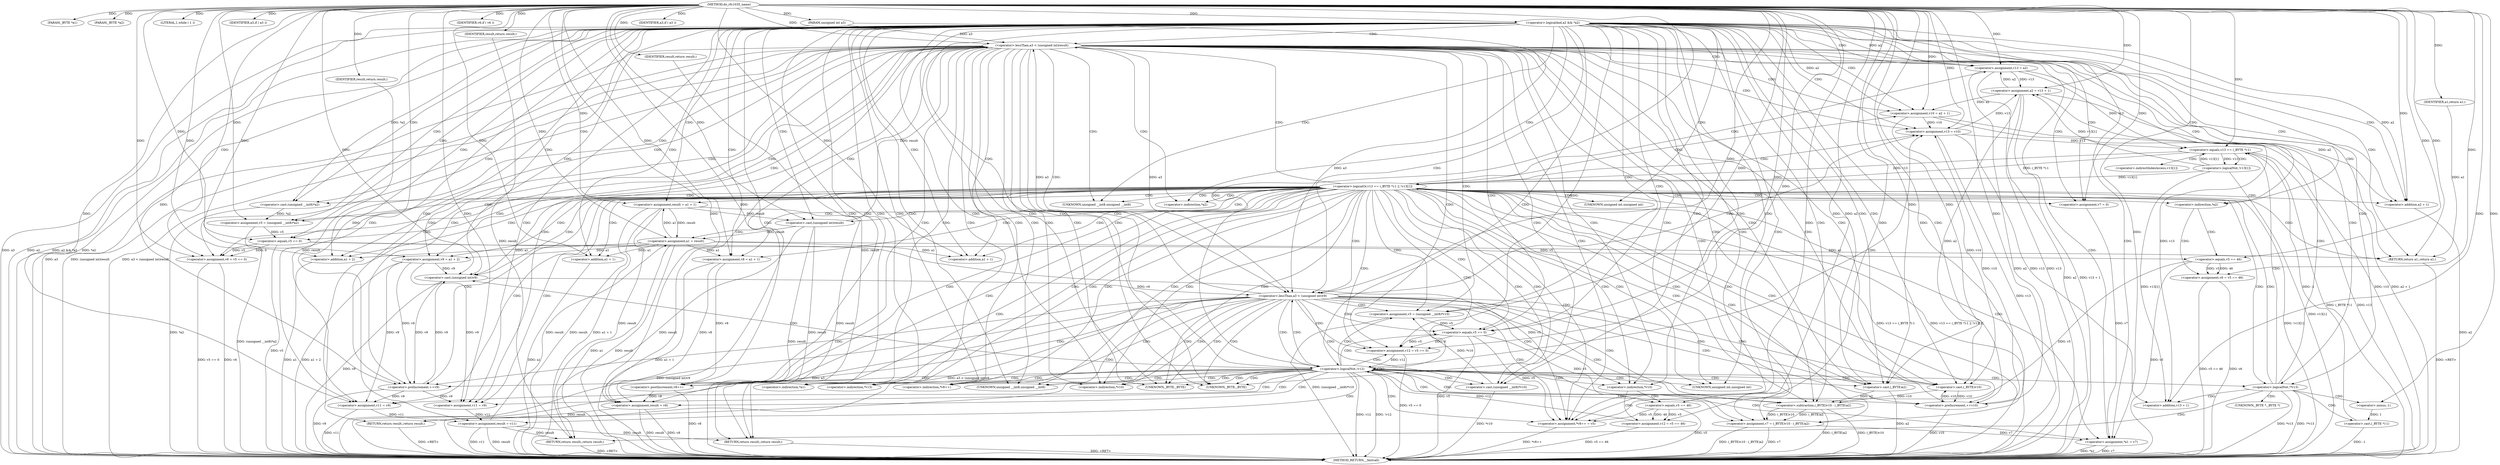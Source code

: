 digraph do_rfc1035_name {  
"1000111" [label = "(METHOD,do_rfc1035_name)" ]
"1000298" [label = "(METHOD_RETURN,__fastcall)" ]
"1000112" [label = "(PARAM,_BYTE *a1)" ]
"1000113" [label = "(PARAM,_BYTE *a2)" ]
"1000114" [label = "(PARAM,unsigned int a3)" ]
"1000127" [label = "(<operator>.logicalAnd,a2 && *a2)" ]
"1000133" [label = "(LITERAL,1,while ( 1 ))" ]
"1000135" [label = "(<operator>.assignment,result = a1 + 1)" ]
"1000137" [label = "(<operator>.addition,a1 + 1)" ]
"1000141" [label = "(IDENTIFIER,a3,if ( a3 ))" ]
"1000144" [label = "(<operator>.lessThan,a3 < (unsigned int)result)" ]
"1000146" [label = "(<operator>.cast,(unsigned int)result)" ]
"1000150" [label = "(<operator>.assignment,v5 = (unsigned __int8)*a2)" ]
"1000152" [label = "(<operator>.cast,(unsigned __int8)*a2)" ]
"1000156" [label = "(<operator>.assignment,v6 = v5 == 0)" ]
"1000158" [label = "(<operator>.equals,v5 == 0)" ]
"1000164" [label = "(<operator>.assignment,v6 = v5 == 46)" ]
"1000166" [label = "(<operator>.equals,v5 == 46)" ]
"1000170" [label = "(IDENTIFIER,v6,if ( v6 ))" ]
"1000172" [label = "(<operator>.assignment,v7 = 0)" ]
"1000175" [label = "(<operator>.assignment,v13 = a2)" ]
"1000180" [label = "(<operator>.assignment,v8 = a1 + 1)" ]
"1000182" [label = "(<operator>.addition,a1 + 1)" ]
"1000185" [label = "(<operator>.assignment,v9 = a1 + 2)" ]
"1000187" [label = "(<operator>.addition,a1 + 2)" ]
"1000190" [label = "(<operator>.assignment,v10 = a2 + 1)" ]
"1000192" [label = "(<operator>.addition,a2 + 1)" ]
"1000197" [label = "(<operator>.assignment,result = v8)" ]
"1000201" [label = "(IDENTIFIER,a3,if ( a3 ))" ]
"1000203" [label = "(<operator>.assignment,v11 = v9)" ]
"1000207" [label = "(<operator>.lessThan,a3 < (unsigned int)v9)" ]
"1000209" [label = "(<operator>.cast,(unsigned int)v9)" ]
"1000212" [label = "(RETURN,return result;,return result;)" ]
"1000213" [label = "(IDENTIFIER,result,return result;)" ]
"1000216" [label = "(<operator>.assignment,v11 = v9)" ]
"1000219" [label = "(<operator>.assignment,*v8++ = v5)" ]
"1000221" [label = "(<operator>.postIncrement,v8++)" ]
"1000224" [label = "(<operator>.assignment,v5 = (unsigned __int8)*v10)" ]
"1000226" [label = "(<operator>.cast,(unsigned __int8)*v10)" ]
"1000230" [label = "(<operator>.assignment,v13 = v10)" ]
"1000233" [label = "(<operator>.assignment,v12 = v5 == 0)" ]
"1000235" [label = "(<operator>.equals,v5 == 0)" ]
"1000241" [label = "(<operator>.assignment,v12 = v5 == 46)" ]
"1000243" [label = "(<operator>.equals,v5 == 46)" ]
"1000246" [label = "(<operator>.assignment,v7 = (_BYTE)v10 - (_BYTE)a2)" ]
"1000248" [label = "(<operator>.subtraction,(_BYTE)v10 - (_BYTE)a2)" ]
"1000249" [label = "(<operator>.cast,(_BYTE)v10)" ]
"1000252" [label = "(<operator>.cast,(_BYTE)a2)" ]
"1000255" [label = "(<operator>.preIncrement,++v9)" ]
"1000257" [label = "(<operator>.preIncrement,++v10)" ]
"1000259" [label = "(<operator>.logicalNot,!v12)" ]
"1000261" [label = "(<operator>.assignment,result = v11)" ]
"1000264" [label = "(<operator>.assignment,*a1 = v7)" ]
"1000269" [label = "(<operator>.logicalNot,!*v13)" ]
"1000272" [label = "(RETURN,return result;,return result;)" ]
"1000273" [label = "(IDENTIFIER,result,return result;)" ]
"1000274" [label = "(<operator>.assignment,a2 = v13 + 1)" ]
"1000276" [label = "(<operator>.addition,v13 + 1)" ]
"1000280" [label = "(<operator>.logicalOr,v13 == (_BYTE *)-1 || !v13[1])" ]
"1000281" [label = "(<operator>.equals,v13 == (_BYTE *)-1)" ]
"1000283" [label = "(<operator>.cast,(_BYTE *)-1)" ]
"1000285" [label = "(<operator>.minus,-1)" ]
"1000287" [label = "(<operator>.logicalNot,!v13[1])" ]
"1000291" [label = "(RETURN,return result;,return result;)" ]
"1000292" [label = "(IDENTIFIER,result,return result;)" ]
"1000293" [label = "(<operator>.assignment,a1 = result)" ]
"1000296" [label = "(RETURN,return a1;,return a1;)" ]
"1000297" [label = "(IDENTIFIER,a1,return a1;)" ]
"1000147" [label = "(UNKNOWN,unsigned int,unsigned int)" ]
"1000153" [label = "(UNKNOWN,unsigned __int8,unsigned __int8)" ]
"1000154" [label = "(<operator>.indirection,*a2)" ]
"1000162" [label = "(<operator>.indirection,*a2)" ]
"1000210" [label = "(UNKNOWN,unsigned int,unsigned int)" ]
"1000220" [label = "(<operator>.indirection,*v8++)" ]
"1000227" [label = "(UNKNOWN,unsigned __int8,unsigned __int8)" ]
"1000228" [label = "(<operator>.indirection,*v10)" ]
"1000239" [label = "(<operator>.indirection,*v10)" ]
"1000250" [label = "(UNKNOWN,_BYTE,_BYTE)" ]
"1000253" [label = "(UNKNOWN,_BYTE,_BYTE)" ]
"1000265" [label = "(<operator>.indirection,*a1)" ]
"1000270" [label = "(<operator>.indirection,*v13)" ]
"1000284" [label = "(UNKNOWN,_BYTE *,_BYTE *)" ]
"1000288" [label = "(<operator>.indirectIndexAccess,v13[1])" ]
  "1000212" -> "1000298"  [ label = "DDG: <RET>"] 
  "1000252" -> "1000298"  [ label = "DDG: a2"] 
  "1000259" -> "1000298"  [ label = "DDG: v12"] 
  "1000293" -> "1000298"  [ label = "DDG: a1"] 
  "1000166" -> "1000298"  [ label = "DDG: v5"] 
  "1000144" -> "1000298"  [ label = "DDG: a3 < (unsigned int)result"] 
  "1000135" -> "1000298"  [ label = "DDG: result"] 
  "1000241" -> "1000298"  [ label = "DDG: v5 == 46"] 
  "1000264" -> "1000298"  [ label = "DDG: v7"] 
  "1000293" -> "1000298"  [ label = "DDG: result"] 
  "1000127" -> "1000298"  [ label = "DDG: a2"] 
  "1000190" -> "1000298"  [ label = "DDG: v10"] 
  "1000197" -> "1000298"  [ label = "DDG: v8"] 
  "1000127" -> "1000298"  [ label = "DDG: a2 && *a2"] 
  "1000164" -> "1000298"  [ label = "DDG: v5 == 46"] 
  "1000243" -> "1000298"  [ label = "DDG: v5"] 
  "1000259" -> "1000298"  [ label = "DDG: !v12"] 
  "1000269" -> "1000298"  [ label = "DDG: !*v13"] 
  "1000264" -> "1000298"  [ label = "DDG: *a1"] 
  "1000257" -> "1000298"  [ label = "DDG: v10"] 
  "1000209" -> "1000298"  [ label = "DDG: v9"] 
  "1000156" -> "1000298"  [ label = "DDG: v6"] 
  "1000150" -> "1000298"  [ label = "DDG: (unsigned __int8)*a2"] 
  "1000255" -> "1000298"  [ label = "DDG: v9"] 
  "1000135" -> "1000298"  [ label = "DDG: a1 + 1"] 
  "1000281" -> "1000298"  [ label = "DDG: (_BYTE *)-1"] 
  "1000219" -> "1000298"  [ label = "DDG: *v8++"] 
  "1000269" -> "1000298"  [ label = "DDG: *v13"] 
  "1000224" -> "1000298"  [ label = "DDG: (unsigned __int8)*v10"] 
  "1000180" -> "1000298"  [ label = "DDG: a1 + 1"] 
  "1000203" -> "1000298"  [ label = "DDG: v11"] 
  "1000146" -> "1000298"  [ label = "DDG: result"] 
  "1000235" -> "1000298"  [ label = "DDG: v5"] 
  "1000281" -> "1000298"  [ label = "DDG: v13"] 
  "1000156" -> "1000298"  [ label = "DDG: v5 == 0"] 
  "1000246" -> "1000298"  [ label = "DDG: v7"] 
  "1000261" -> "1000298"  [ label = "DDG: v11"] 
  "1000137" -> "1000298"  [ label = "DDG: a1"] 
  "1000207" -> "1000298"  [ label = "DDG: a3 < (unsigned int)v9"] 
  "1000221" -> "1000298"  [ label = "DDG: v8"] 
  "1000158" -> "1000298"  [ label = "DDG: v5"] 
  "1000287" -> "1000298"  [ label = "DDG: v13[1]"] 
  "1000192" -> "1000298"  [ label = "DDG: a2"] 
  "1000274" -> "1000298"  [ label = "DDG: a2"] 
  "1000248" -> "1000298"  [ label = "DDG: (_BYTE)v10"] 
  "1000246" -> "1000298"  [ label = "DDG: (_BYTE)v10 - (_BYTE)a2"] 
  "1000248" -> "1000298"  [ label = "DDG: (_BYTE)a2"] 
  "1000230" -> "1000298"  [ label = "DDG: v13"] 
  "1000280" -> "1000298"  [ label = "DDG: !v13[1]"] 
  "1000197" -> "1000298"  [ label = "DDG: result"] 
  "1000207" -> "1000298"  [ label = "DDG: (unsigned int)v9"] 
  "1000187" -> "1000298"  [ label = "DDG: a1"] 
  "1000207" -> "1000298"  [ label = "DDG: a3"] 
  "1000280" -> "1000298"  [ label = "DDG: v13 == (_BYTE *)-1"] 
  "1000190" -> "1000298"  [ label = "DDG: a2 + 1"] 
  "1000280" -> "1000298"  [ label = "DDG: v13 == (_BYTE *)-1 || !v13[1]"] 
  "1000185" -> "1000298"  [ label = "DDG: a1 + 2"] 
  "1000226" -> "1000298"  [ label = "DDG: *v10"] 
  "1000114" -> "1000298"  [ label = "DDG: a3"] 
  "1000175" -> "1000298"  [ label = "DDG: a2"] 
  "1000175" -> "1000298"  [ label = "DDG: v13"] 
  "1000144" -> "1000298"  [ label = "DDG: a3"] 
  "1000127" -> "1000298"  [ label = "DDG: *a2"] 
  "1000274" -> "1000298"  [ label = "DDG: v13 + 1"] 
  "1000261" -> "1000298"  [ label = "DDG: result"] 
  "1000152" -> "1000298"  [ label = "DDG: *a2"] 
  "1000144" -> "1000298"  [ label = "DDG: (unsigned int)result"] 
  "1000164" -> "1000298"  [ label = "DDG: v6"] 
  "1000233" -> "1000298"  [ label = "DDG: v5 == 0"] 
  "1000283" -> "1000298"  [ label = "DDG: -1"] 
  "1000291" -> "1000298"  [ label = "DDG: <RET>"] 
  "1000272" -> "1000298"  [ label = "DDG: <RET>"] 
  "1000296" -> "1000298"  [ label = "DDG: <RET>"] 
  "1000111" -> "1000112"  [ label = "DDG: "] 
  "1000111" -> "1000113"  [ label = "DDG: "] 
  "1000111" -> "1000114"  [ label = "DDG: "] 
  "1000111" -> "1000127"  [ label = "DDG: "] 
  "1000111" -> "1000133"  [ label = "DDG: "] 
  "1000293" -> "1000135"  [ label = "DDG: a1"] 
  "1000111" -> "1000135"  [ label = "DDG: "] 
  "1000293" -> "1000137"  [ label = "DDG: a1"] 
  "1000111" -> "1000137"  [ label = "DDG: "] 
  "1000111" -> "1000141"  [ label = "DDG: "] 
  "1000207" -> "1000144"  [ label = "DDG: a3"] 
  "1000114" -> "1000144"  [ label = "DDG: a3"] 
  "1000111" -> "1000144"  [ label = "DDG: "] 
  "1000146" -> "1000144"  [ label = "DDG: result"] 
  "1000135" -> "1000146"  [ label = "DDG: result"] 
  "1000111" -> "1000146"  [ label = "DDG: "] 
  "1000152" -> "1000150"  [ label = "DDG: *a2"] 
  "1000111" -> "1000150"  [ label = "DDG: "] 
  "1000127" -> "1000152"  [ label = "DDG: *a2"] 
  "1000158" -> "1000156"  [ label = "DDG: v5"] 
  "1000158" -> "1000156"  [ label = "DDG: 0"] 
  "1000111" -> "1000156"  [ label = "DDG: "] 
  "1000150" -> "1000158"  [ label = "DDG: v5"] 
  "1000111" -> "1000158"  [ label = "DDG: "] 
  "1000166" -> "1000164"  [ label = "DDG: v5"] 
  "1000166" -> "1000164"  [ label = "DDG: 46"] 
  "1000111" -> "1000164"  [ label = "DDG: "] 
  "1000158" -> "1000166"  [ label = "DDG: v5"] 
  "1000111" -> "1000166"  [ label = "DDG: "] 
  "1000111" -> "1000170"  [ label = "DDG: "] 
  "1000111" -> "1000172"  [ label = "DDG: "] 
  "1000127" -> "1000175"  [ label = "DDG: a2"] 
  "1000274" -> "1000175"  [ label = "DDG: a2"] 
  "1000111" -> "1000175"  [ label = "DDG: "] 
  "1000111" -> "1000180"  [ label = "DDG: "] 
  "1000293" -> "1000180"  [ label = "DDG: a1"] 
  "1000111" -> "1000182"  [ label = "DDG: "] 
  "1000293" -> "1000182"  [ label = "DDG: a1"] 
  "1000111" -> "1000185"  [ label = "DDG: "] 
  "1000293" -> "1000185"  [ label = "DDG: a1"] 
  "1000111" -> "1000187"  [ label = "DDG: "] 
  "1000293" -> "1000187"  [ label = "DDG: a1"] 
  "1000127" -> "1000190"  [ label = "DDG: a2"] 
  "1000274" -> "1000190"  [ label = "DDG: a2"] 
  "1000111" -> "1000190"  [ label = "DDG: "] 
  "1000127" -> "1000192"  [ label = "DDG: a2"] 
  "1000274" -> "1000192"  [ label = "DDG: a2"] 
  "1000111" -> "1000192"  [ label = "DDG: "] 
  "1000180" -> "1000197"  [ label = "DDG: v8"] 
  "1000221" -> "1000197"  [ label = "DDG: v8"] 
  "1000111" -> "1000197"  [ label = "DDG: "] 
  "1000111" -> "1000201"  [ label = "DDG: "] 
  "1000255" -> "1000203"  [ label = "DDG: v9"] 
  "1000185" -> "1000203"  [ label = "DDG: v9"] 
  "1000111" -> "1000203"  [ label = "DDG: "] 
  "1000144" -> "1000207"  [ label = "DDG: a3"] 
  "1000114" -> "1000207"  [ label = "DDG: a3"] 
  "1000111" -> "1000207"  [ label = "DDG: "] 
  "1000209" -> "1000207"  [ label = "DDG: v9"] 
  "1000111" -> "1000209"  [ label = "DDG: "] 
  "1000255" -> "1000209"  [ label = "DDG: v9"] 
  "1000185" -> "1000209"  [ label = "DDG: v9"] 
  "1000213" -> "1000212"  [ label = "DDG: result"] 
  "1000197" -> "1000212"  [ label = "DDG: result"] 
  "1000111" -> "1000213"  [ label = "DDG: "] 
  "1000255" -> "1000216"  [ label = "DDG: v9"] 
  "1000185" -> "1000216"  [ label = "DDG: v9"] 
  "1000111" -> "1000216"  [ label = "DDG: "] 
  "1000166" -> "1000219"  [ label = "DDG: v5"] 
  "1000243" -> "1000219"  [ label = "DDG: v5"] 
  "1000235" -> "1000219"  [ label = "DDG: v5"] 
  "1000158" -> "1000219"  [ label = "DDG: v5"] 
  "1000111" -> "1000219"  [ label = "DDG: "] 
  "1000111" -> "1000221"  [ label = "DDG: "] 
  "1000180" -> "1000221"  [ label = "DDG: v8"] 
  "1000226" -> "1000224"  [ label = "DDG: *v10"] 
  "1000111" -> "1000224"  [ label = "DDG: "] 
  "1000190" -> "1000230"  [ label = "DDG: v10"] 
  "1000257" -> "1000230"  [ label = "DDG: v10"] 
  "1000111" -> "1000230"  [ label = "DDG: "] 
  "1000235" -> "1000233"  [ label = "DDG: v5"] 
  "1000235" -> "1000233"  [ label = "DDG: 0"] 
  "1000111" -> "1000233"  [ label = "DDG: "] 
  "1000224" -> "1000235"  [ label = "DDG: v5"] 
  "1000111" -> "1000235"  [ label = "DDG: "] 
  "1000243" -> "1000241"  [ label = "DDG: v5"] 
  "1000243" -> "1000241"  [ label = "DDG: 46"] 
  "1000111" -> "1000241"  [ label = "DDG: "] 
  "1000235" -> "1000243"  [ label = "DDG: v5"] 
  "1000111" -> "1000243"  [ label = "DDG: "] 
  "1000248" -> "1000246"  [ label = "DDG: (_BYTE)v10"] 
  "1000248" -> "1000246"  [ label = "DDG: (_BYTE)a2"] 
  "1000111" -> "1000246"  [ label = "DDG: "] 
  "1000249" -> "1000248"  [ label = "DDG: v10"] 
  "1000111" -> "1000249"  [ label = "DDG: "] 
  "1000190" -> "1000249"  [ label = "DDG: v10"] 
  "1000257" -> "1000249"  [ label = "DDG: v10"] 
  "1000252" -> "1000248"  [ label = "DDG: a2"] 
  "1000111" -> "1000252"  [ label = "DDG: "] 
  "1000127" -> "1000252"  [ label = "DDG: a2"] 
  "1000274" -> "1000252"  [ label = "DDG: a2"] 
  "1000209" -> "1000255"  [ label = "DDG: v9"] 
  "1000111" -> "1000255"  [ label = "DDG: "] 
  "1000185" -> "1000255"  [ label = "DDG: v9"] 
  "1000249" -> "1000257"  [ label = "DDG: v10"] 
  "1000111" -> "1000257"  [ label = "DDG: "] 
  "1000233" -> "1000259"  [ label = "DDG: v12"] 
  "1000241" -> "1000259"  [ label = "DDG: v12"] 
  "1000111" -> "1000259"  [ label = "DDG: "] 
  "1000216" -> "1000261"  [ label = "DDG: v11"] 
  "1000203" -> "1000261"  [ label = "DDG: v11"] 
  "1000111" -> "1000261"  [ label = "DDG: "] 
  "1000246" -> "1000264"  [ label = "DDG: v7"] 
  "1000172" -> "1000264"  [ label = "DDG: v7"] 
  "1000111" -> "1000264"  [ label = "DDG: "] 
  "1000273" -> "1000272"  [ label = "DDG: result"] 
  "1000135" -> "1000272"  [ label = "DDG: result"] 
  "1000146" -> "1000272"  [ label = "DDG: result"] 
  "1000261" -> "1000272"  [ label = "DDG: result"] 
  "1000111" -> "1000273"  [ label = "DDG: "] 
  "1000287" -> "1000274"  [ label = "DDG: v13[1]"] 
  "1000230" -> "1000274"  [ label = "DDG: v13"] 
  "1000175" -> "1000274"  [ label = "DDG: v13"] 
  "1000111" -> "1000274"  [ label = "DDG: "] 
  "1000287" -> "1000276"  [ label = "DDG: v13[1]"] 
  "1000230" -> "1000276"  [ label = "DDG: v13"] 
  "1000175" -> "1000276"  [ label = "DDG: v13"] 
  "1000111" -> "1000276"  [ label = "DDG: "] 
  "1000281" -> "1000280"  [ label = "DDG: v13"] 
  "1000281" -> "1000280"  [ label = "DDG: (_BYTE *)-1"] 
  "1000287" -> "1000281"  [ label = "DDG: v13[1]"] 
  "1000111" -> "1000281"  [ label = "DDG: "] 
  "1000230" -> "1000281"  [ label = "DDG: v13"] 
  "1000175" -> "1000281"  [ label = "DDG: v13"] 
  "1000283" -> "1000281"  [ label = "DDG: -1"] 
  "1000285" -> "1000283"  [ label = "DDG: 1"] 
  "1000111" -> "1000285"  [ label = "DDG: "] 
  "1000287" -> "1000280"  [ label = "DDG: v13[1]"] 
  "1000281" -> "1000287"  [ label = "DDG: v13"] 
  "1000292" -> "1000291"  [ label = "DDG: result"] 
  "1000135" -> "1000291"  [ label = "DDG: result"] 
  "1000146" -> "1000291"  [ label = "DDG: result"] 
  "1000261" -> "1000291"  [ label = "DDG: result"] 
  "1000111" -> "1000292"  [ label = "DDG: "] 
  "1000135" -> "1000293"  [ label = "DDG: result"] 
  "1000146" -> "1000293"  [ label = "DDG: result"] 
  "1000261" -> "1000293"  [ label = "DDG: result"] 
  "1000111" -> "1000293"  [ label = "DDG: "] 
  "1000297" -> "1000296"  [ label = "DDG: a1"] 
  "1000293" -> "1000296"  [ label = "DDG: a1"] 
  "1000111" -> "1000296"  [ label = "DDG: "] 
  "1000111" -> "1000297"  [ label = "DDG: "] 
  "1000127" -> "1000296"  [ label = "CDG: "] 
  "1000127" -> "1000137"  [ label = "CDG: "] 
  "1000127" -> "1000135"  [ label = "CDG: "] 
  "1000127" -> "1000162"  [ label = "CDG: "] 
  "1000127" -> "1000144"  [ label = "CDG: "] 
  "1000127" -> "1000158"  [ label = "CDG: "] 
  "1000127" -> "1000156"  [ label = "CDG: "] 
  "1000127" -> "1000154"  [ label = "CDG: "] 
  "1000127" -> "1000153"  [ label = "CDG: "] 
  "1000127" -> "1000152"  [ label = "CDG: "] 
  "1000127" -> "1000150"  [ label = "CDG: "] 
  "1000127" -> "1000147"  [ label = "CDG: "] 
  "1000127" -> "1000146"  [ label = "CDG: "] 
  "1000127" -> "1000175"  [ label = "CDG: "] 
  "1000127" -> "1000172"  [ label = "CDG: "] 
  "1000127" -> "1000192"  [ label = "CDG: "] 
  "1000127" -> "1000190"  [ label = "CDG: "] 
  "1000127" -> "1000187"  [ label = "CDG: "] 
  "1000127" -> "1000185"  [ label = "CDG: "] 
  "1000127" -> "1000182"  [ label = "CDG: "] 
  "1000127" -> "1000180"  [ label = "CDG: "] 
  "1000127" -> "1000197"  [ label = "CDG: "] 
  "1000127" -> "1000270"  [ label = "CDG: "] 
  "1000127" -> "1000269"  [ label = "CDG: "] 
  "1000127" -> "1000265"  [ label = "CDG: "] 
  "1000127" -> "1000264"  [ label = "CDG: "] 
  "1000127" -> "1000207"  [ label = "CDG: "] 
  "1000127" -> "1000203"  [ label = "CDG: "] 
  "1000127" -> "1000224"  [ label = "CDG: "] 
  "1000127" -> "1000221"  [ label = "CDG: "] 
  "1000127" -> "1000220"  [ label = "CDG: "] 
  "1000127" -> "1000219"  [ label = "CDG: "] 
  "1000127" -> "1000216"  [ label = "CDG: "] 
  "1000127" -> "1000210"  [ label = "CDG: "] 
  "1000127" -> "1000209"  [ label = "CDG: "] 
  "1000127" -> "1000239"  [ label = "CDG: "] 
  "1000127" -> "1000235"  [ label = "CDG: "] 
  "1000127" -> "1000233"  [ label = "CDG: "] 
  "1000127" -> "1000230"  [ label = "CDG: "] 
  "1000127" -> "1000228"  [ label = "CDG: "] 
  "1000127" -> "1000227"  [ label = "CDG: "] 
  "1000127" -> "1000226"  [ label = "CDG: "] 
  "1000127" -> "1000255"  [ label = "CDG: "] 
  "1000127" -> "1000253"  [ label = "CDG: "] 
  "1000127" -> "1000252"  [ label = "CDG: "] 
  "1000127" -> "1000250"  [ label = "CDG: "] 
  "1000127" -> "1000249"  [ label = "CDG: "] 
  "1000127" -> "1000248"  [ label = "CDG: "] 
  "1000127" -> "1000246"  [ label = "CDG: "] 
  "1000127" -> "1000259"  [ label = "CDG: "] 
  "1000127" -> "1000257"  [ label = "CDG: "] 
  "1000144" -> "1000162"  [ label = "CDG: "] 
  "1000144" -> "1000296"  [ label = "CDG: "] 
  "1000144" -> "1000158"  [ label = "CDG: "] 
  "1000144" -> "1000156"  [ label = "CDG: "] 
  "1000144" -> "1000154"  [ label = "CDG: "] 
  "1000144" -> "1000153"  [ label = "CDG: "] 
  "1000144" -> "1000152"  [ label = "CDG: "] 
  "1000144" -> "1000150"  [ label = "CDG: "] 
  "1000144" -> "1000175"  [ label = "CDG: "] 
  "1000144" -> "1000172"  [ label = "CDG: "] 
  "1000144" -> "1000192"  [ label = "CDG: "] 
  "1000144" -> "1000190"  [ label = "CDG: "] 
  "1000144" -> "1000187"  [ label = "CDG: "] 
  "1000144" -> "1000185"  [ label = "CDG: "] 
  "1000144" -> "1000182"  [ label = "CDG: "] 
  "1000144" -> "1000180"  [ label = "CDG: "] 
  "1000144" -> "1000197"  [ label = "CDG: "] 
  "1000144" -> "1000270"  [ label = "CDG: "] 
  "1000144" -> "1000269"  [ label = "CDG: "] 
  "1000144" -> "1000265"  [ label = "CDG: "] 
  "1000144" -> "1000264"  [ label = "CDG: "] 
  "1000144" -> "1000207"  [ label = "CDG: "] 
  "1000144" -> "1000203"  [ label = "CDG: "] 
  "1000144" -> "1000224"  [ label = "CDG: "] 
  "1000144" -> "1000221"  [ label = "CDG: "] 
  "1000144" -> "1000220"  [ label = "CDG: "] 
  "1000144" -> "1000219"  [ label = "CDG: "] 
  "1000144" -> "1000216"  [ label = "CDG: "] 
  "1000144" -> "1000210"  [ label = "CDG: "] 
  "1000144" -> "1000209"  [ label = "CDG: "] 
  "1000144" -> "1000239"  [ label = "CDG: "] 
  "1000144" -> "1000235"  [ label = "CDG: "] 
  "1000144" -> "1000233"  [ label = "CDG: "] 
  "1000144" -> "1000230"  [ label = "CDG: "] 
  "1000144" -> "1000228"  [ label = "CDG: "] 
  "1000144" -> "1000227"  [ label = "CDG: "] 
  "1000144" -> "1000226"  [ label = "CDG: "] 
  "1000144" -> "1000255"  [ label = "CDG: "] 
  "1000144" -> "1000253"  [ label = "CDG: "] 
  "1000144" -> "1000252"  [ label = "CDG: "] 
  "1000144" -> "1000250"  [ label = "CDG: "] 
  "1000144" -> "1000249"  [ label = "CDG: "] 
  "1000144" -> "1000248"  [ label = "CDG: "] 
  "1000144" -> "1000246"  [ label = "CDG: "] 
  "1000144" -> "1000259"  [ label = "CDG: "] 
  "1000144" -> "1000257"  [ label = "CDG: "] 
  "1000162" -> "1000166"  [ label = "CDG: "] 
  "1000162" -> "1000164"  [ label = "CDG: "] 
  "1000207" -> "1000224"  [ label = "CDG: "] 
  "1000207" -> "1000221"  [ label = "CDG: "] 
  "1000207" -> "1000220"  [ label = "CDG: "] 
  "1000207" -> "1000219"  [ label = "CDG: "] 
  "1000207" -> "1000212"  [ label = "CDG: "] 
  "1000207" -> "1000239"  [ label = "CDG: "] 
  "1000207" -> "1000235"  [ label = "CDG: "] 
  "1000207" -> "1000233"  [ label = "CDG: "] 
  "1000207" -> "1000230"  [ label = "CDG: "] 
  "1000207" -> "1000228"  [ label = "CDG: "] 
  "1000207" -> "1000227"  [ label = "CDG: "] 
  "1000207" -> "1000226"  [ label = "CDG: "] 
  "1000207" -> "1000255"  [ label = "CDG: "] 
  "1000207" -> "1000253"  [ label = "CDG: "] 
  "1000207" -> "1000252"  [ label = "CDG: "] 
  "1000207" -> "1000250"  [ label = "CDG: "] 
  "1000207" -> "1000249"  [ label = "CDG: "] 
  "1000207" -> "1000248"  [ label = "CDG: "] 
  "1000207" -> "1000246"  [ label = "CDG: "] 
  "1000207" -> "1000259"  [ label = "CDG: "] 
  "1000207" -> "1000257"  [ label = "CDG: "] 
  "1000239" -> "1000243"  [ label = "CDG: "] 
  "1000239" -> "1000241"  [ label = "CDG: "] 
  "1000259" -> "1000197"  [ label = "CDG: "] 
  "1000259" -> "1000270"  [ label = "CDG: "] 
  "1000259" -> "1000269"  [ label = "CDG: "] 
  "1000259" -> "1000265"  [ label = "CDG: "] 
  "1000259" -> "1000264"  [ label = "CDG: "] 
  "1000259" -> "1000261"  [ label = "CDG: "] 
  "1000259" -> "1000207"  [ label = "CDG: "] 
  "1000259" -> "1000203"  [ label = "CDG: "] 
  "1000259" -> "1000224"  [ label = "CDG: "] 
  "1000259" -> "1000221"  [ label = "CDG: "] 
  "1000259" -> "1000220"  [ label = "CDG: "] 
  "1000259" -> "1000219"  [ label = "CDG: "] 
  "1000259" -> "1000216"  [ label = "CDG: "] 
  "1000259" -> "1000210"  [ label = "CDG: "] 
  "1000259" -> "1000209"  [ label = "CDG: "] 
  "1000259" -> "1000239"  [ label = "CDG: "] 
  "1000259" -> "1000235"  [ label = "CDG: "] 
  "1000259" -> "1000233"  [ label = "CDG: "] 
  "1000259" -> "1000230"  [ label = "CDG: "] 
  "1000259" -> "1000228"  [ label = "CDG: "] 
  "1000259" -> "1000227"  [ label = "CDG: "] 
  "1000259" -> "1000226"  [ label = "CDG: "] 
  "1000259" -> "1000255"  [ label = "CDG: "] 
  "1000259" -> "1000253"  [ label = "CDG: "] 
  "1000259" -> "1000252"  [ label = "CDG: "] 
  "1000259" -> "1000250"  [ label = "CDG: "] 
  "1000259" -> "1000249"  [ label = "CDG: "] 
  "1000259" -> "1000248"  [ label = "CDG: "] 
  "1000259" -> "1000246"  [ label = "CDG: "] 
  "1000259" -> "1000259"  [ label = "CDG: "] 
  "1000259" -> "1000257"  [ label = "CDG: "] 
  "1000269" -> "1000272"  [ label = "CDG: "] 
  "1000269" -> "1000285"  [ label = "CDG: "] 
  "1000269" -> "1000284"  [ label = "CDG: "] 
  "1000269" -> "1000283"  [ label = "CDG: "] 
  "1000269" -> "1000281"  [ label = "CDG: "] 
  "1000269" -> "1000280"  [ label = "CDG: "] 
  "1000269" -> "1000276"  [ label = "CDG: "] 
  "1000269" -> "1000274"  [ label = "CDG: "] 
  "1000280" -> "1000293"  [ label = "CDG: "] 
  "1000280" -> "1000291"  [ label = "CDG: "] 
  "1000280" -> "1000296"  [ label = "CDG: "] 
  "1000280" -> "1000137"  [ label = "CDG: "] 
  "1000280" -> "1000135"  [ label = "CDG: "] 
  "1000280" -> "1000162"  [ label = "CDG: "] 
  "1000280" -> "1000144"  [ label = "CDG: "] 
  "1000280" -> "1000158"  [ label = "CDG: "] 
  "1000280" -> "1000156"  [ label = "CDG: "] 
  "1000280" -> "1000154"  [ label = "CDG: "] 
  "1000280" -> "1000153"  [ label = "CDG: "] 
  "1000280" -> "1000152"  [ label = "CDG: "] 
  "1000280" -> "1000150"  [ label = "CDG: "] 
  "1000280" -> "1000147"  [ label = "CDG: "] 
  "1000280" -> "1000146"  [ label = "CDG: "] 
  "1000280" -> "1000175"  [ label = "CDG: "] 
  "1000280" -> "1000172"  [ label = "CDG: "] 
  "1000280" -> "1000192"  [ label = "CDG: "] 
  "1000280" -> "1000190"  [ label = "CDG: "] 
  "1000280" -> "1000187"  [ label = "CDG: "] 
  "1000280" -> "1000185"  [ label = "CDG: "] 
  "1000280" -> "1000182"  [ label = "CDG: "] 
  "1000280" -> "1000180"  [ label = "CDG: "] 
  "1000280" -> "1000197"  [ label = "CDG: "] 
  "1000280" -> "1000270"  [ label = "CDG: "] 
  "1000280" -> "1000269"  [ label = "CDG: "] 
  "1000280" -> "1000265"  [ label = "CDG: "] 
  "1000280" -> "1000264"  [ label = "CDG: "] 
  "1000280" -> "1000207"  [ label = "CDG: "] 
  "1000280" -> "1000203"  [ label = "CDG: "] 
  "1000280" -> "1000224"  [ label = "CDG: "] 
  "1000280" -> "1000221"  [ label = "CDG: "] 
  "1000280" -> "1000220"  [ label = "CDG: "] 
  "1000280" -> "1000219"  [ label = "CDG: "] 
  "1000280" -> "1000216"  [ label = "CDG: "] 
  "1000280" -> "1000210"  [ label = "CDG: "] 
  "1000280" -> "1000209"  [ label = "CDG: "] 
  "1000280" -> "1000239"  [ label = "CDG: "] 
  "1000280" -> "1000235"  [ label = "CDG: "] 
  "1000280" -> "1000233"  [ label = "CDG: "] 
  "1000280" -> "1000230"  [ label = "CDG: "] 
  "1000280" -> "1000228"  [ label = "CDG: "] 
  "1000280" -> "1000227"  [ label = "CDG: "] 
  "1000280" -> "1000226"  [ label = "CDG: "] 
  "1000280" -> "1000255"  [ label = "CDG: "] 
  "1000280" -> "1000253"  [ label = "CDG: "] 
  "1000280" -> "1000252"  [ label = "CDG: "] 
  "1000280" -> "1000250"  [ label = "CDG: "] 
  "1000280" -> "1000249"  [ label = "CDG: "] 
  "1000280" -> "1000248"  [ label = "CDG: "] 
  "1000280" -> "1000246"  [ label = "CDG: "] 
  "1000280" -> "1000259"  [ label = "CDG: "] 
  "1000280" -> "1000257"  [ label = "CDG: "] 
  "1000281" -> "1000288"  [ label = "CDG: "] 
  "1000281" -> "1000287"  [ label = "CDG: "] 
}
